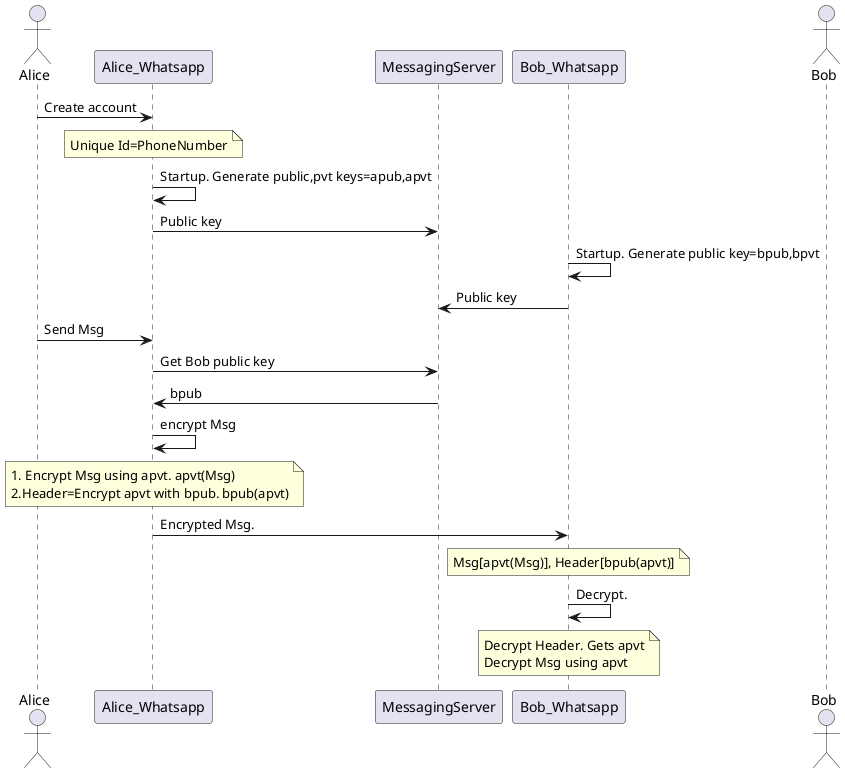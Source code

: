 @startuml

actor       Alice as alice
participant Alice_Whatsapp as awa
participant MessagingServer as ms
participant Bob_Whatsapp as bwa
actor       Bob as bob

alice -> awa: Create account
note over awa: Unique Id=PhoneNumber

awa -> awa: Startup. Generate public,pvt keys=apub,apvt
awa -> ms: Public key

bwa -> bwa: Startup. Generate public key=bpub,bpvt
bwa -> ms: Public key

alice -> awa: Send Msg

awa -> ms: Get Bob public key
ms -> awa: bpub

awa -> awa: encrypt Msg
note over awa: 1. Encrypt Msg using apvt. apvt(Msg)\n2.Header=Encrypt apvt with bpub. bpub(apvt)

awa -> bwa: Encrypted Msg.
note over bwa: Msg[apvt(Msg)], Header[bpub(apvt)]
bwa -> bwa: Decrypt.
note over bwa:  Decrypt Header. Gets apvt\nDecrypt Msg using apvt


@enduml
